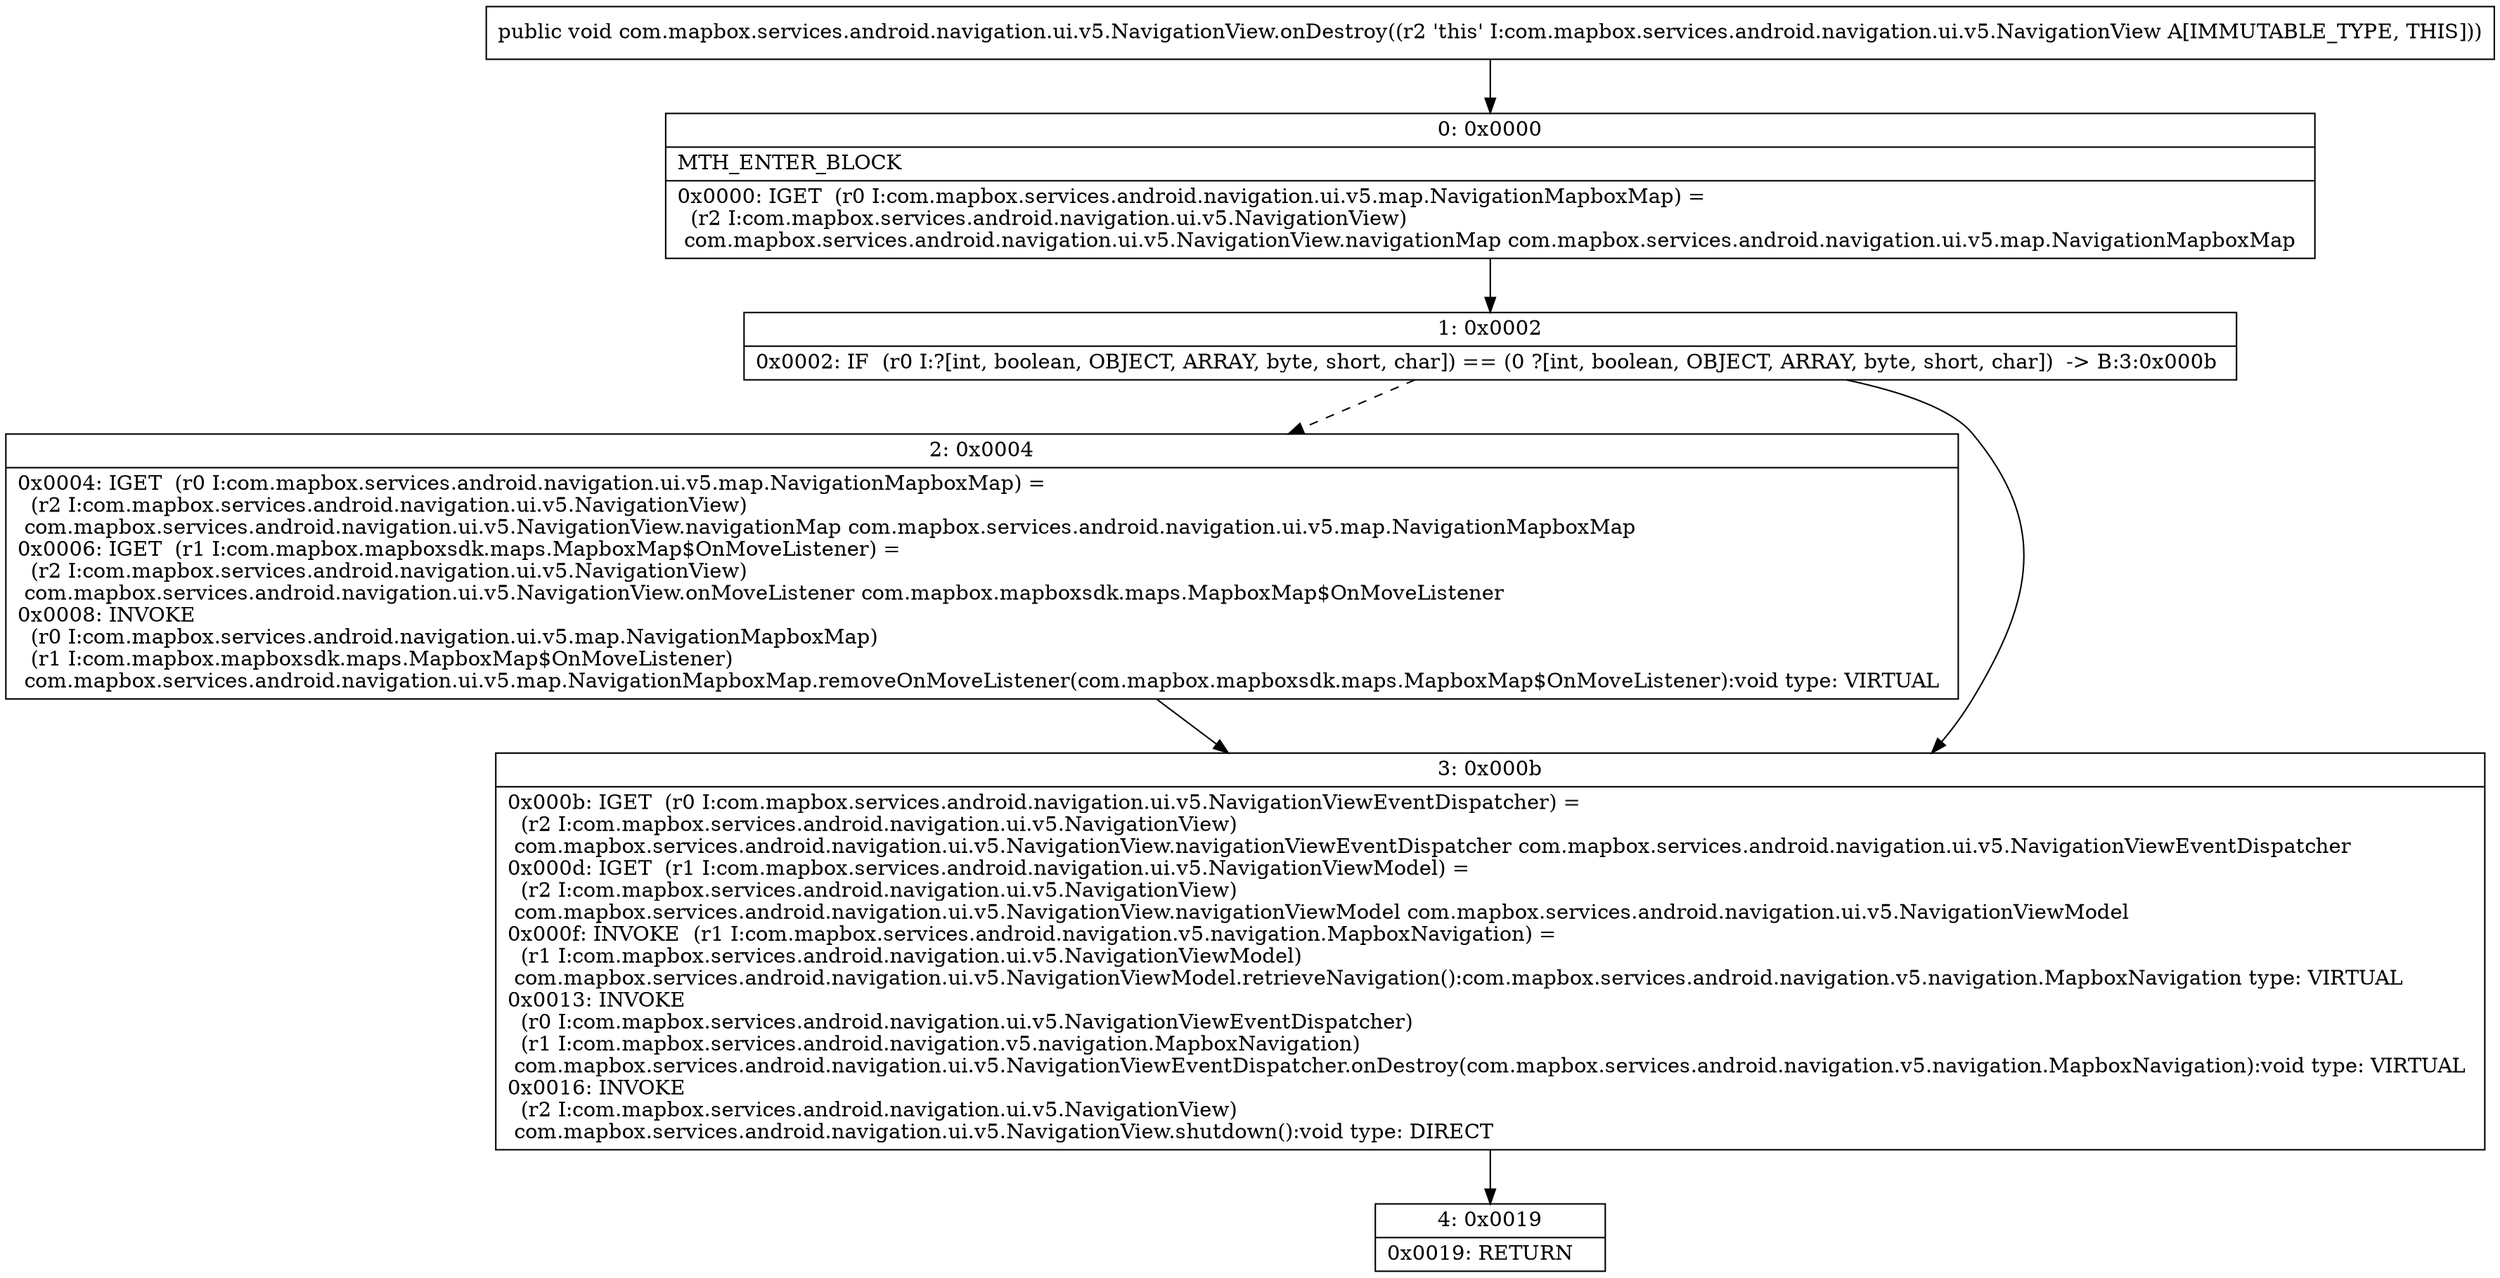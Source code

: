 digraph "CFG forcom.mapbox.services.android.navigation.ui.v5.NavigationView.onDestroy()V" {
Node_0 [shape=record,label="{0\:\ 0x0000|MTH_ENTER_BLOCK\l|0x0000: IGET  (r0 I:com.mapbox.services.android.navigation.ui.v5.map.NavigationMapboxMap) = \l  (r2 I:com.mapbox.services.android.navigation.ui.v5.NavigationView)\l com.mapbox.services.android.navigation.ui.v5.NavigationView.navigationMap com.mapbox.services.android.navigation.ui.v5.map.NavigationMapboxMap \l}"];
Node_1 [shape=record,label="{1\:\ 0x0002|0x0002: IF  (r0 I:?[int, boolean, OBJECT, ARRAY, byte, short, char]) == (0 ?[int, boolean, OBJECT, ARRAY, byte, short, char])  \-\> B:3:0x000b \l}"];
Node_2 [shape=record,label="{2\:\ 0x0004|0x0004: IGET  (r0 I:com.mapbox.services.android.navigation.ui.v5.map.NavigationMapboxMap) = \l  (r2 I:com.mapbox.services.android.navigation.ui.v5.NavigationView)\l com.mapbox.services.android.navigation.ui.v5.NavigationView.navigationMap com.mapbox.services.android.navigation.ui.v5.map.NavigationMapboxMap \l0x0006: IGET  (r1 I:com.mapbox.mapboxsdk.maps.MapboxMap$OnMoveListener) = \l  (r2 I:com.mapbox.services.android.navigation.ui.v5.NavigationView)\l com.mapbox.services.android.navigation.ui.v5.NavigationView.onMoveListener com.mapbox.mapboxsdk.maps.MapboxMap$OnMoveListener \l0x0008: INVOKE  \l  (r0 I:com.mapbox.services.android.navigation.ui.v5.map.NavigationMapboxMap)\l  (r1 I:com.mapbox.mapboxsdk.maps.MapboxMap$OnMoveListener)\l com.mapbox.services.android.navigation.ui.v5.map.NavigationMapboxMap.removeOnMoveListener(com.mapbox.mapboxsdk.maps.MapboxMap$OnMoveListener):void type: VIRTUAL \l}"];
Node_3 [shape=record,label="{3\:\ 0x000b|0x000b: IGET  (r0 I:com.mapbox.services.android.navigation.ui.v5.NavigationViewEventDispatcher) = \l  (r2 I:com.mapbox.services.android.navigation.ui.v5.NavigationView)\l com.mapbox.services.android.navigation.ui.v5.NavigationView.navigationViewEventDispatcher com.mapbox.services.android.navigation.ui.v5.NavigationViewEventDispatcher \l0x000d: IGET  (r1 I:com.mapbox.services.android.navigation.ui.v5.NavigationViewModel) = \l  (r2 I:com.mapbox.services.android.navigation.ui.v5.NavigationView)\l com.mapbox.services.android.navigation.ui.v5.NavigationView.navigationViewModel com.mapbox.services.android.navigation.ui.v5.NavigationViewModel \l0x000f: INVOKE  (r1 I:com.mapbox.services.android.navigation.v5.navigation.MapboxNavigation) = \l  (r1 I:com.mapbox.services.android.navigation.ui.v5.NavigationViewModel)\l com.mapbox.services.android.navigation.ui.v5.NavigationViewModel.retrieveNavigation():com.mapbox.services.android.navigation.v5.navigation.MapboxNavigation type: VIRTUAL \l0x0013: INVOKE  \l  (r0 I:com.mapbox.services.android.navigation.ui.v5.NavigationViewEventDispatcher)\l  (r1 I:com.mapbox.services.android.navigation.v5.navigation.MapboxNavigation)\l com.mapbox.services.android.navigation.ui.v5.NavigationViewEventDispatcher.onDestroy(com.mapbox.services.android.navigation.v5.navigation.MapboxNavigation):void type: VIRTUAL \l0x0016: INVOKE  \l  (r2 I:com.mapbox.services.android.navigation.ui.v5.NavigationView)\l com.mapbox.services.android.navigation.ui.v5.NavigationView.shutdown():void type: DIRECT \l}"];
Node_4 [shape=record,label="{4\:\ 0x0019|0x0019: RETURN   \l}"];
MethodNode[shape=record,label="{public void com.mapbox.services.android.navigation.ui.v5.NavigationView.onDestroy((r2 'this' I:com.mapbox.services.android.navigation.ui.v5.NavigationView A[IMMUTABLE_TYPE, THIS])) }"];
MethodNode -> Node_0;
Node_0 -> Node_1;
Node_1 -> Node_2[style=dashed];
Node_1 -> Node_3;
Node_2 -> Node_3;
Node_3 -> Node_4;
}

